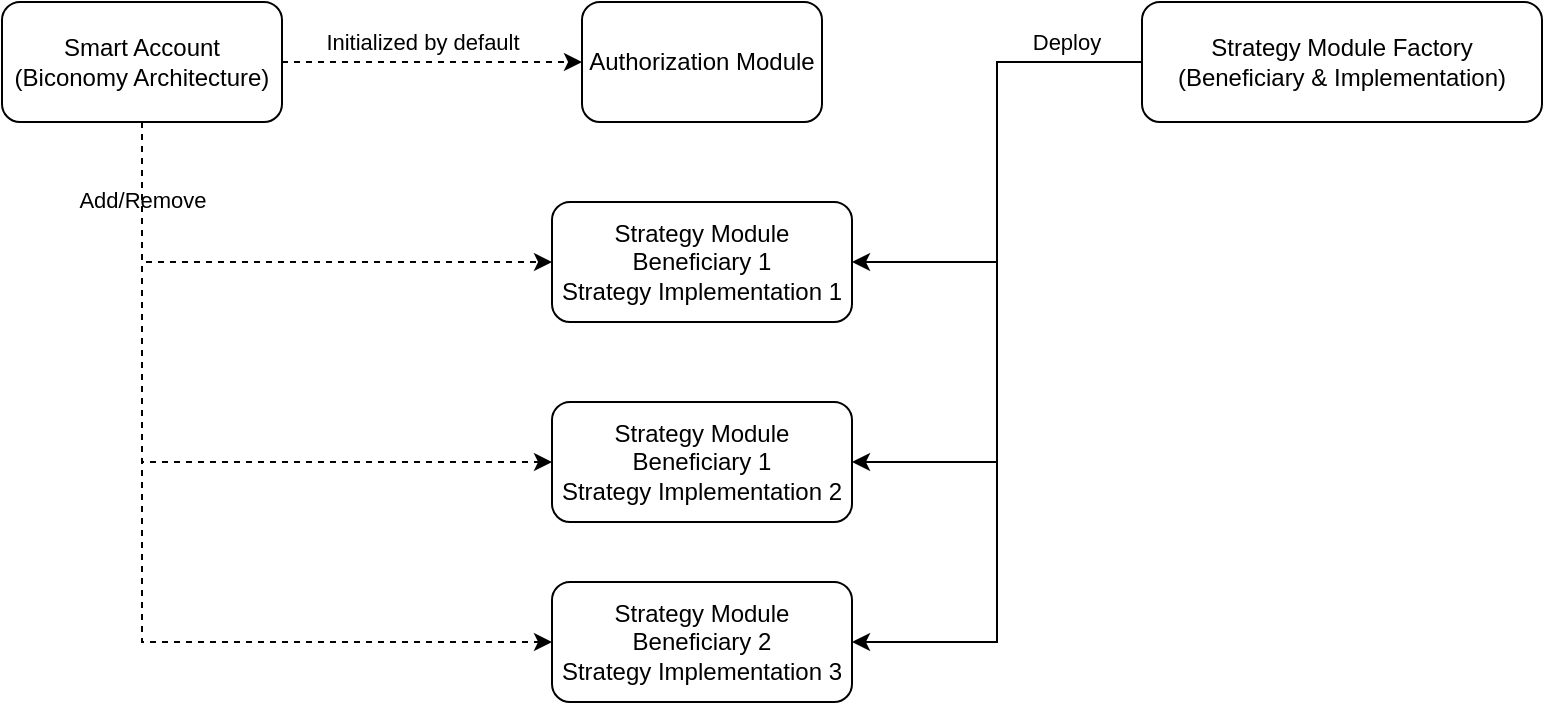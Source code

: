 <mxfile version="21.8.1" type="github">
  <diagram name="Page-1" id="TvMvOZ9mV_910rXKRIYk">
    <mxGraphModel dx="954" dy="536" grid="1" gridSize="10" guides="1" tooltips="1" connect="1" arrows="1" fold="1" page="1" pageScale="1" pageWidth="850" pageHeight="1100" math="0" shadow="0">
      <root>
        <mxCell id="0" />
        <mxCell id="1" parent="0" />
        <mxCell id="sq8HjMIyzX3LfRAppGCF-4" value="" style="edgeStyle=orthogonalEdgeStyle;rounded=0;orthogonalLoop=1;jettySize=auto;html=1;dashed=1;" edge="1" parent="1" source="sq8HjMIyzX3LfRAppGCF-2" target="sq8HjMIyzX3LfRAppGCF-3">
          <mxGeometry relative="1" as="geometry" />
        </mxCell>
        <mxCell id="sq8HjMIyzX3LfRAppGCF-18" value="Initialized by default" style="edgeLabel;html=1;align=center;verticalAlign=middle;resizable=0;points=[];" vertex="1" connectable="0" parent="sq8HjMIyzX3LfRAppGCF-4">
          <mxGeometry x="-0.267" y="-2" relative="1" as="geometry">
            <mxPoint x="15" y="-12" as="offset" />
          </mxGeometry>
        </mxCell>
        <mxCell id="sq8HjMIyzX3LfRAppGCF-8" style="edgeStyle=orthogonalEdgeStyle;rounded=0;orthogonalLoop=1;jettySize=auto;html=1;entryX=0;entryY=0.5;entryDx=0;entryDy=0;dashed=1;exitX=0.5;exitY=1;exitDx=0;exitDy=0;" edge="1" parent="1" source="sq8HjMIyzX3LfRAppGCF-2" target="sq8HjMIyzX3LfRAppGCF-7">
          <mxGeometry relative="1" as="geometry" />
        </mxCell>
        <mxCell id="sq8HjMIyzX3LfRAppGCF-10" style="edgeStyle=orthogonalEdgeStyle;rounded=0;orthogonalLoop=1;jettySize=auto;html=1;entryX=0;entryY=0.5;entryDx=0;entryDy=0;dashed=1;exitX=0.5;exitY=1;exitDx=0;exitDy=0;" edge="1" parent="1" source="sq8HjMIyzX3LfRAppGCF-2" target="sq8HjMIyzX3LfRAppGCF-9">
          <mxGeometry relative="1" as="geometry" />
        </mxCell>
        <mxCell id="sq8HjMIyzX3LfRAppGCF-17" value="Add/Remove" style="edgeLabel;html=1;align=center;verticalAlign=middle;resizable=0;points=[];" vertex="1" connectable="0" parent="sq8HjMIyzX3LfRAppGCF-10">
          <mxGeometry x="-0.71" relative="1" as="geometry">
            <mxPoint y="-16" as="offset" />
          </mxGeometry>
        </mxCell>
        <mxCell id="sq8HjMIyzX3LfRAppGCF-21" style="edgeStyle=orthogonalEdgeStyle;rounded=0;orthogonalLoop=1;jettySize=auto;html=1;entryX=0;entryY=0.5;entryDx=0;entryDy=0;dashed=1;exitX=0.5;exitY=1;exitDx=0;exitDy=0;" edge="1" parent="1" source="sq8HjMIyzX3LfRAppGCF-2" target="sq8HjMIyzX3LfRAppGCF-19">
          <mxGeometry relative="1" as="geometry" />
        </mxCell>
        <mxCell id="sq8HjMIyzX3LfRAppGCF-2" value="Smart Account&lt;br&gt;(Biconomy Architecture)" style="rounded=1;whiteSpace=wrap;html=1;" vertex="1" parent="1">
          <mxGeometry y="220" width="140" height="60" as="geometry" />
        </mxCell>
        <mxCell id="sq8HjMIyzX3LfRAppGCF-3" value="Authorization Module" style="whiteSpace=wrap;html=1;rounded=1;" vertex="1" parent="1">
          <mxGeometry x="290" y="220" width="120" height="60" as="geometry" />
        </mxCell>
        <mxCell id="sq8HjMIyzX3LfRAppGCF-7" value="Strategy Module&lt;br&gt;Beneficiary 1&lt;br&gt;Strategy Implementation 1" style="whiteSpace=wrap;html=1;rounded=1;" vertex="1" parent="1">
          <mxGeometry x="275" y="320" width="150" height="60" as="geometry" />
        </mxCell>
        <mxCell id="sq8HjMIyzX3LfRAppGCF-9" value="Strategy Module&lt;br&gt;Beneficiary 1&lt;br&gt;Strategy&amp;nbsp;Implementation 2" style="whiteSpace=wrap;html=1;rounded=1;" vertex="1" parent="1">
          <mxGeometry x="275" y="420" width="150" height="60" as="geometry" />
        </mxCell>
        <mxCell id="sq8HjMIyzX3LfRAppGCF-12" style="edgeStyle=orthogonalEdgeStyle;rounded=0;orthogonalLoop=1;jettySize=auto;html=1;exitX=0;exitY=0.5;exitDx=0;exitDy=0;entryX=1;entryY=0.5;entryDx=0;entryDy=0;" edge="1" parent="1" source="sq8HjMIyzX3LfRAppGCF-11" target="sq8HjMIyzX3LfRAppGCF-9">
          <mxGeometry relative="1" as="geometry" />
        </mxCell>
        <mxCell id="sq8HjMIyzX3LfRAppGCF-13" style="edgeStyle=orthogonalEdgeStyle;rounded=0;orthogonalLoop=1;jettySize=auto;html=1;entryX=1;entryY=0.5;entryDx=0;entryDy=0;" edge="1" parent="1" source="sq8HjMIyzX3LfRAppGCF-11" target="sq8HjMIyzX3LfRAppGCF-7">
          <mxGeometry relative="1" as="geometry" />
        </mxCell>
        <mxCell id="sq8HjMIyzX3LfRAppGCF-16" value="Deploy" style="edgeLabel;html=1;align=center;verticalAlign=middle;resizable=0;points=[];" vertex="1" connectable="0" parent="sq8HjMIyzX3LfRAppGCF-13">
          <mxGeometry x="-0.723" y="5" relative="1" as="geometry">
            <mxPoint x="-4" y="-15" as="offset" />
          </mxGeometry>
        </mxCell>
        <mxCell id="sq8HjMIyzX3LfRAppGCF-20" style="edgeStyle=orthogonalEdgeStyle;rounded=0;orthogonalLoop=1;jettySize=auto;html=1;entryX=1;entryY=0.5;entryDx=0;entryDy=0;" edge="1" parent="1" source="sq8HjMIyzX3LfRAppGCF-11" target="sq8HjMIyzX3LfRAppGCF-19">
          <mxGeometry relative="1" as="geometry" />
        </mxCell>
        <mxCell id="sq8HjMIyzX3LfRAppGCF-11" value="Strategy Module Factory&lt;br&gt;(Beneficiary &amp;amp;&amp;nbsp;Implementation)" style="whiteSpace=wrap;html=1;rounded=1;" vertex="1" parent="1">
          <mxGeometry x="570" y="220" width="200" height="60" as="geometry" />
        </mxCell>
        <mxCell id="sq8HjMIyzX3LfRAppGCF-19" value="Strategy Module&lt;br&gt;Beneficiary 2&lt;br&gt;Strategy&amp;nbsp;Implementation 3" style="whiteSpace=wrap;html=1;rounded=1;" vertex="1" parent="1">
          <mxGeometry x="275" y="510" width="150" height="60" as="geometry" />
        </mxCell>
      </root>
    </mxGraphModel>
  </diagram>
</mxfile>
